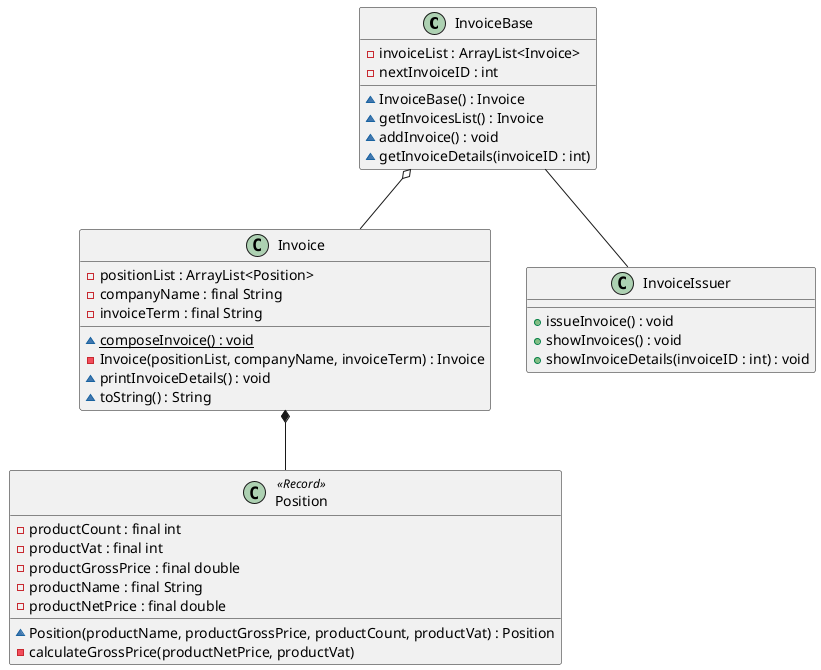 @startuml
class InvoiceBase {
    -invoiceList : ArrayList<Invoice>
    -nextInvoiceID : int

    ~InvoiceBase() : Invoice
    ~getInvoicesList() : Invoice
    ~addInvoice() : void
    ~getInvoiceDetails(invoiceID : int)
}

class Invoice {
    ~{static}composeInvoice() : void
    -positionList : ArrayList<Position>
    -companyName : final String
    -invoiceTerm : final String

    -Invoice(positionList, companyName, invoiceTerm) : Invoice
    ~printInvoiceDetails() : void
    ~toString() : String
}

class Position <<Record>> {
    -productCount : final int
    -productVat : final int
    -productGrossPrice : final double
    -productName : final String
    -productNetPrice : final double

    ~Position(productName, productGrossPrice, productCount, productVat) : Position
    -calculateGrossPrice(productNetPrice, productVat)
}

class InvoiceIssuer {
    +issueInvoice() : void
    +showInvoices() : void
    +showInvoiceDetails(invoiceID : int) : void
}

InvoiceBase -- InvoiceIssuer
InvoiceBase o-- Invoice
Invoice *-- Position
@enduml